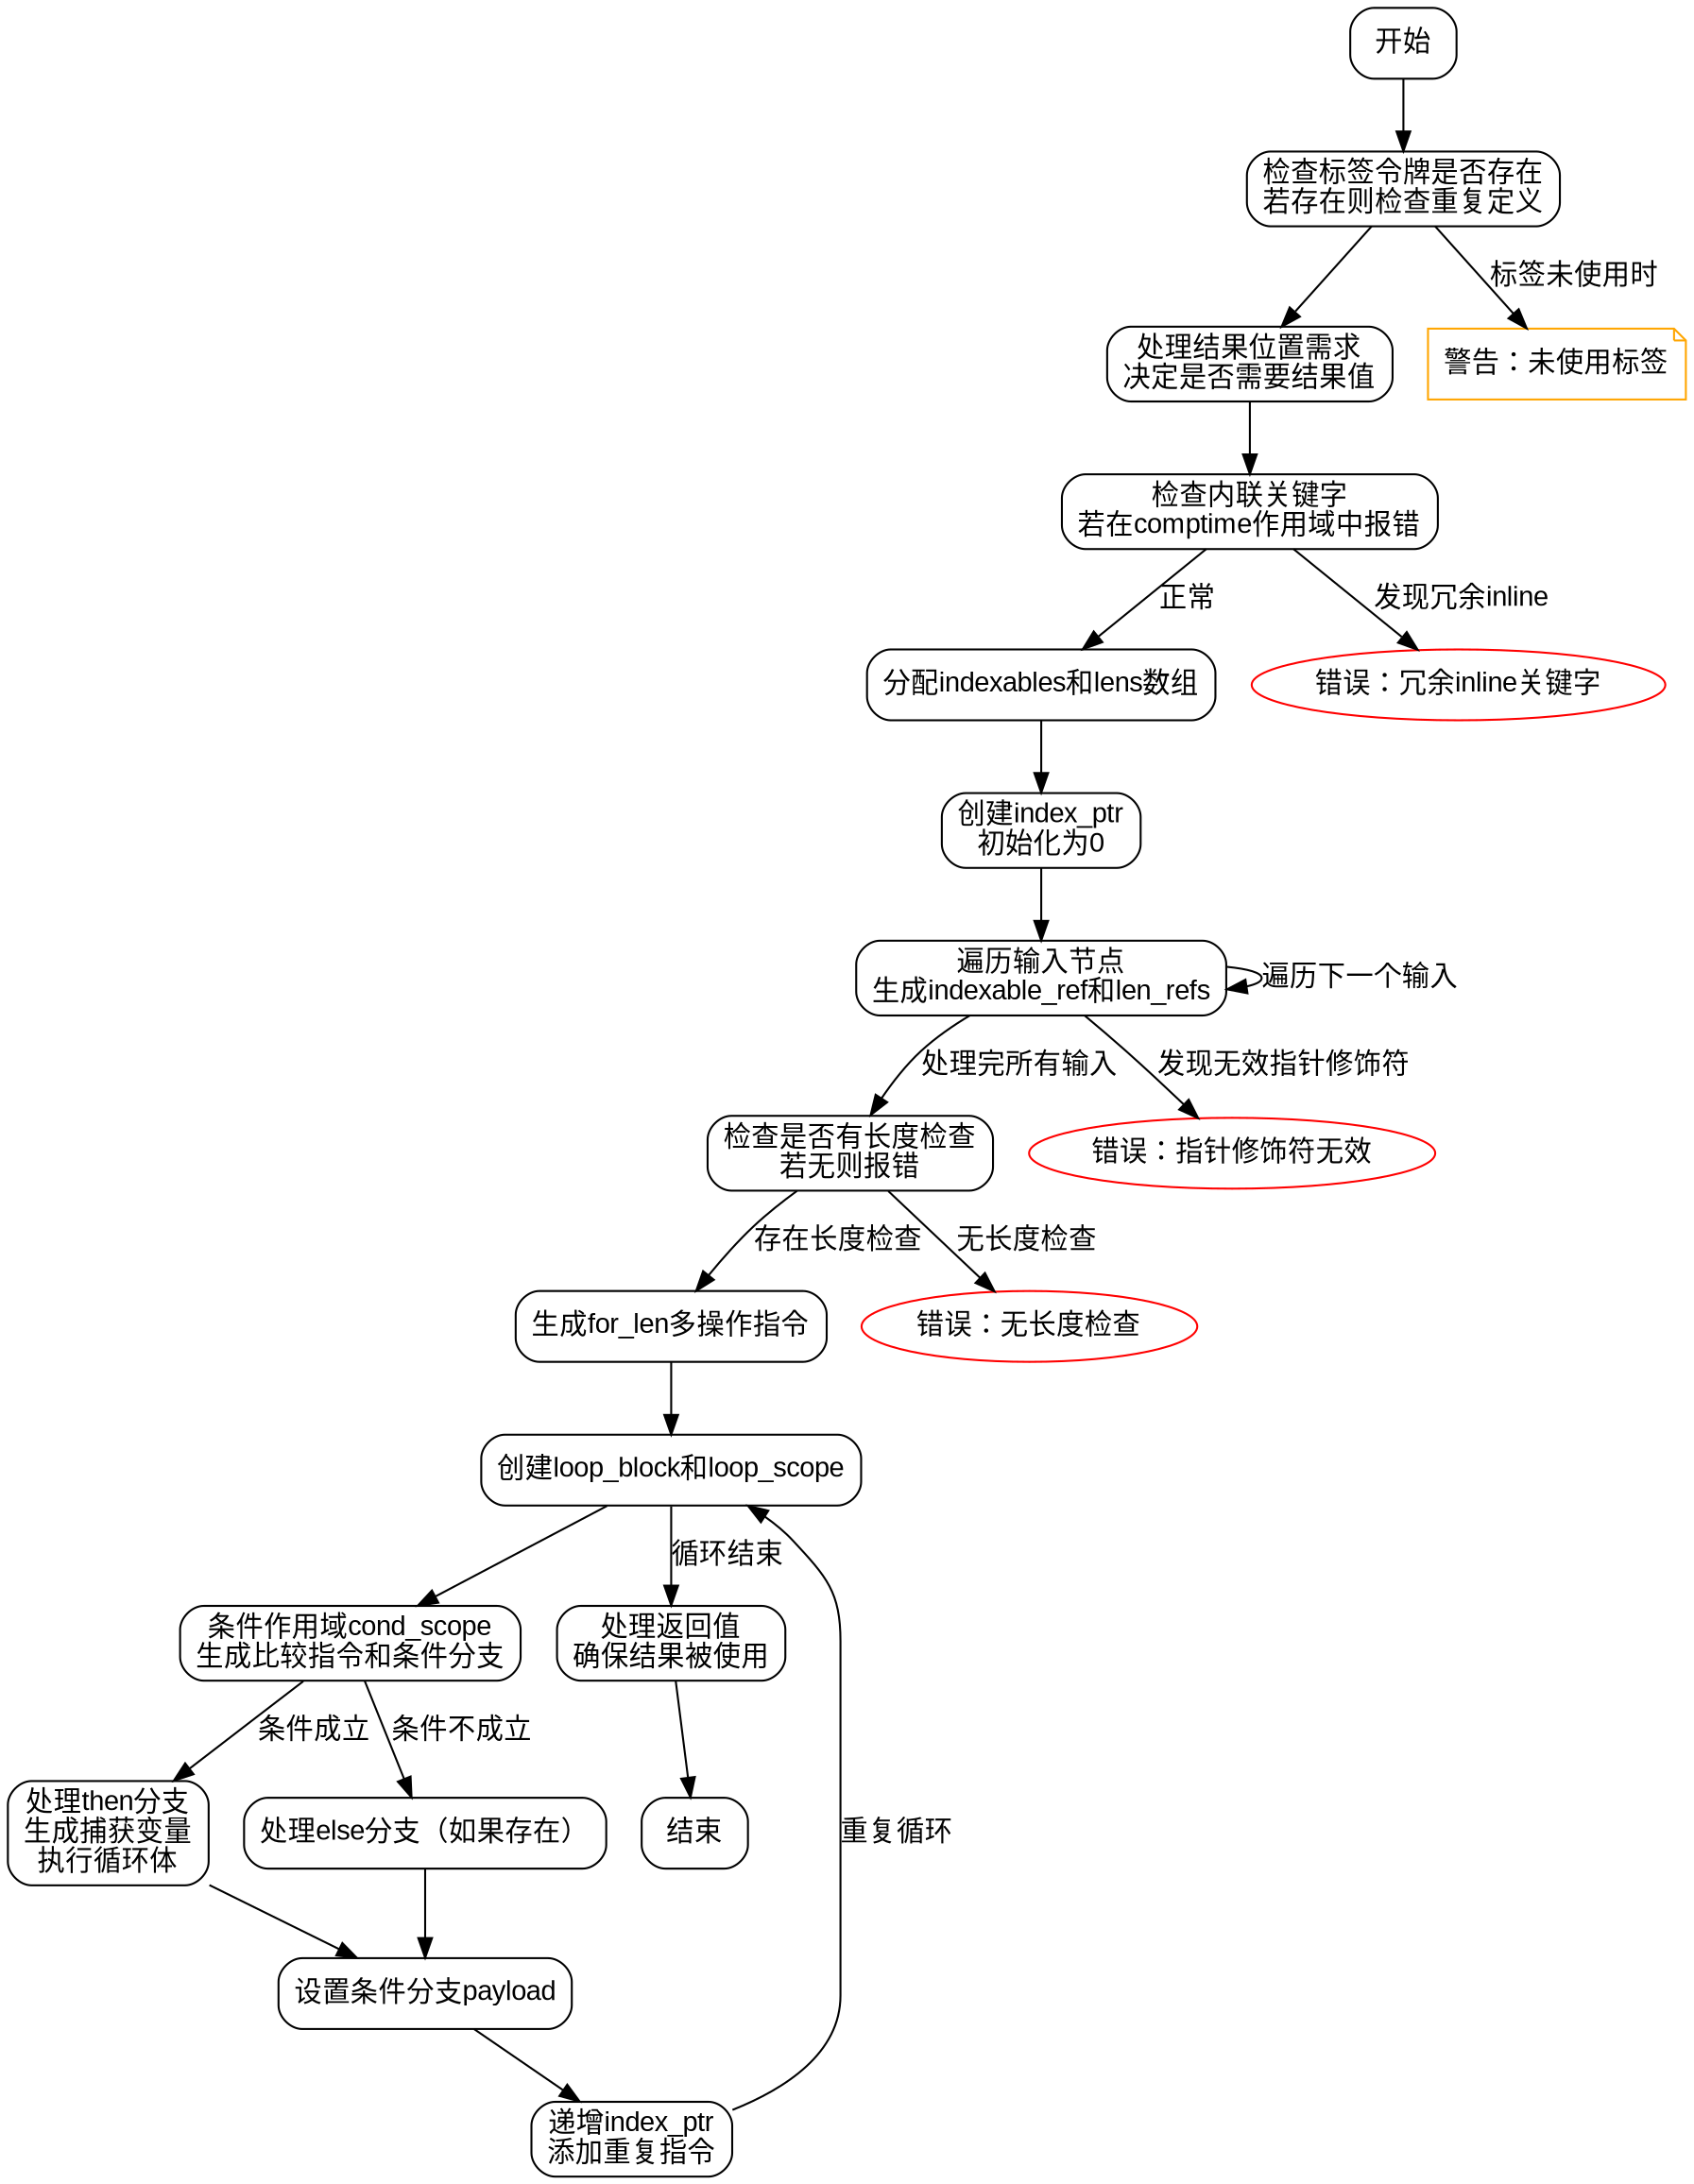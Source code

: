 
digraph flowchart {
    node [shape=rectangle, style="rounded", fontname="Arial"];
    edge [fontname="Arial"];

    start [label="开始"];
    check_label [label="检查标签令牌是否存在\n若存在则检查重复定义"];
    handle_rl [label="处理结果位置需求\n决定是否需要结果值"];
    check_inline [label="检查内联关键字\n若在comptime作用域中报错"];
    alloc_arrays [label="分配indexables和lens数组"];
    init_index_ptr [label="创建index_ptr\n初始化为0"];
    process_inputs [label="遍历输入节点\n生成indexable_ref和len_refs"];
    check_any_len [label="检查是否有长度检查\n若无则报错"];
    gen_for_len [label="生成for_len多操作指令"];
    create_loop [label="创建loop_block和loop_scope"];
    cond_scope [label="条件作用域cond_scope\n生成比较指令和条件分支"];
    then_scope [label="处理then分支\n生成捕获变量\n执行循环体"];
    else_scope [label="处理else分支（如果存在）"];
    set_payload [label="设置条件分支payload"];
    increment_index [label="递增index_ptr\n添加重复指令"];
    handle_result [label="处理返回值\n确保结果被使用"];
    end [label="结束"];

    // 错误节点
    error_redundant_inline [label="错误：冗余inline关键字", shape="ellipse", color="red"];
    error_no_len [label="错误：无长度检查", shape="ellipse", color="red"];
    error_discard_ref [label="错误：指针修饰符无效", shape="ellipse", color="red"];
    error_unused_label [label="警告：未使用标签", shape="note", color="orange"];

    // 主流程
    start -> check_label;
    check_label -> handle_rl;
    handle_rl -> check_inline;
    check_inline -> error_redundant_inline [label="发现冗余inline"];
    check_inline -> alloc_arrays [label="正常"];
    alloc_arrays -> init_index_ptr;
    init_index_ptr -> process_inputs;
    process_inputs -> error_discard_ref [label="发现无效指针修饰符"];
    process_inputs -> check_any_len [label="处理完所有输入"];
    check_any_len -> error_no_len [label="无长度检查"];
    check_any_len -> gen_for_len [label="存在长度检查"];
    gen_for_len -> create_loop;
    create_loop -> cond_scope;
    cond_scope -> then_scope [label="条件成立"];
    cond_scope -> else_scope [label="条件不成立"];
    then_scope -> set_payload;
    else_scope -> set_payload;
    set_payload -> increment_index;
    increment_index -> create_loop [label="重复循环"];
    create_loop -> handle_result [label="循环结束"];
    handle_result -> end;

    // 副作用连接
    check_label -> error_unused_label [label="标签未使用时"];
    process_inputs -> process_inputs [label="遍历下一个输入"];
}
